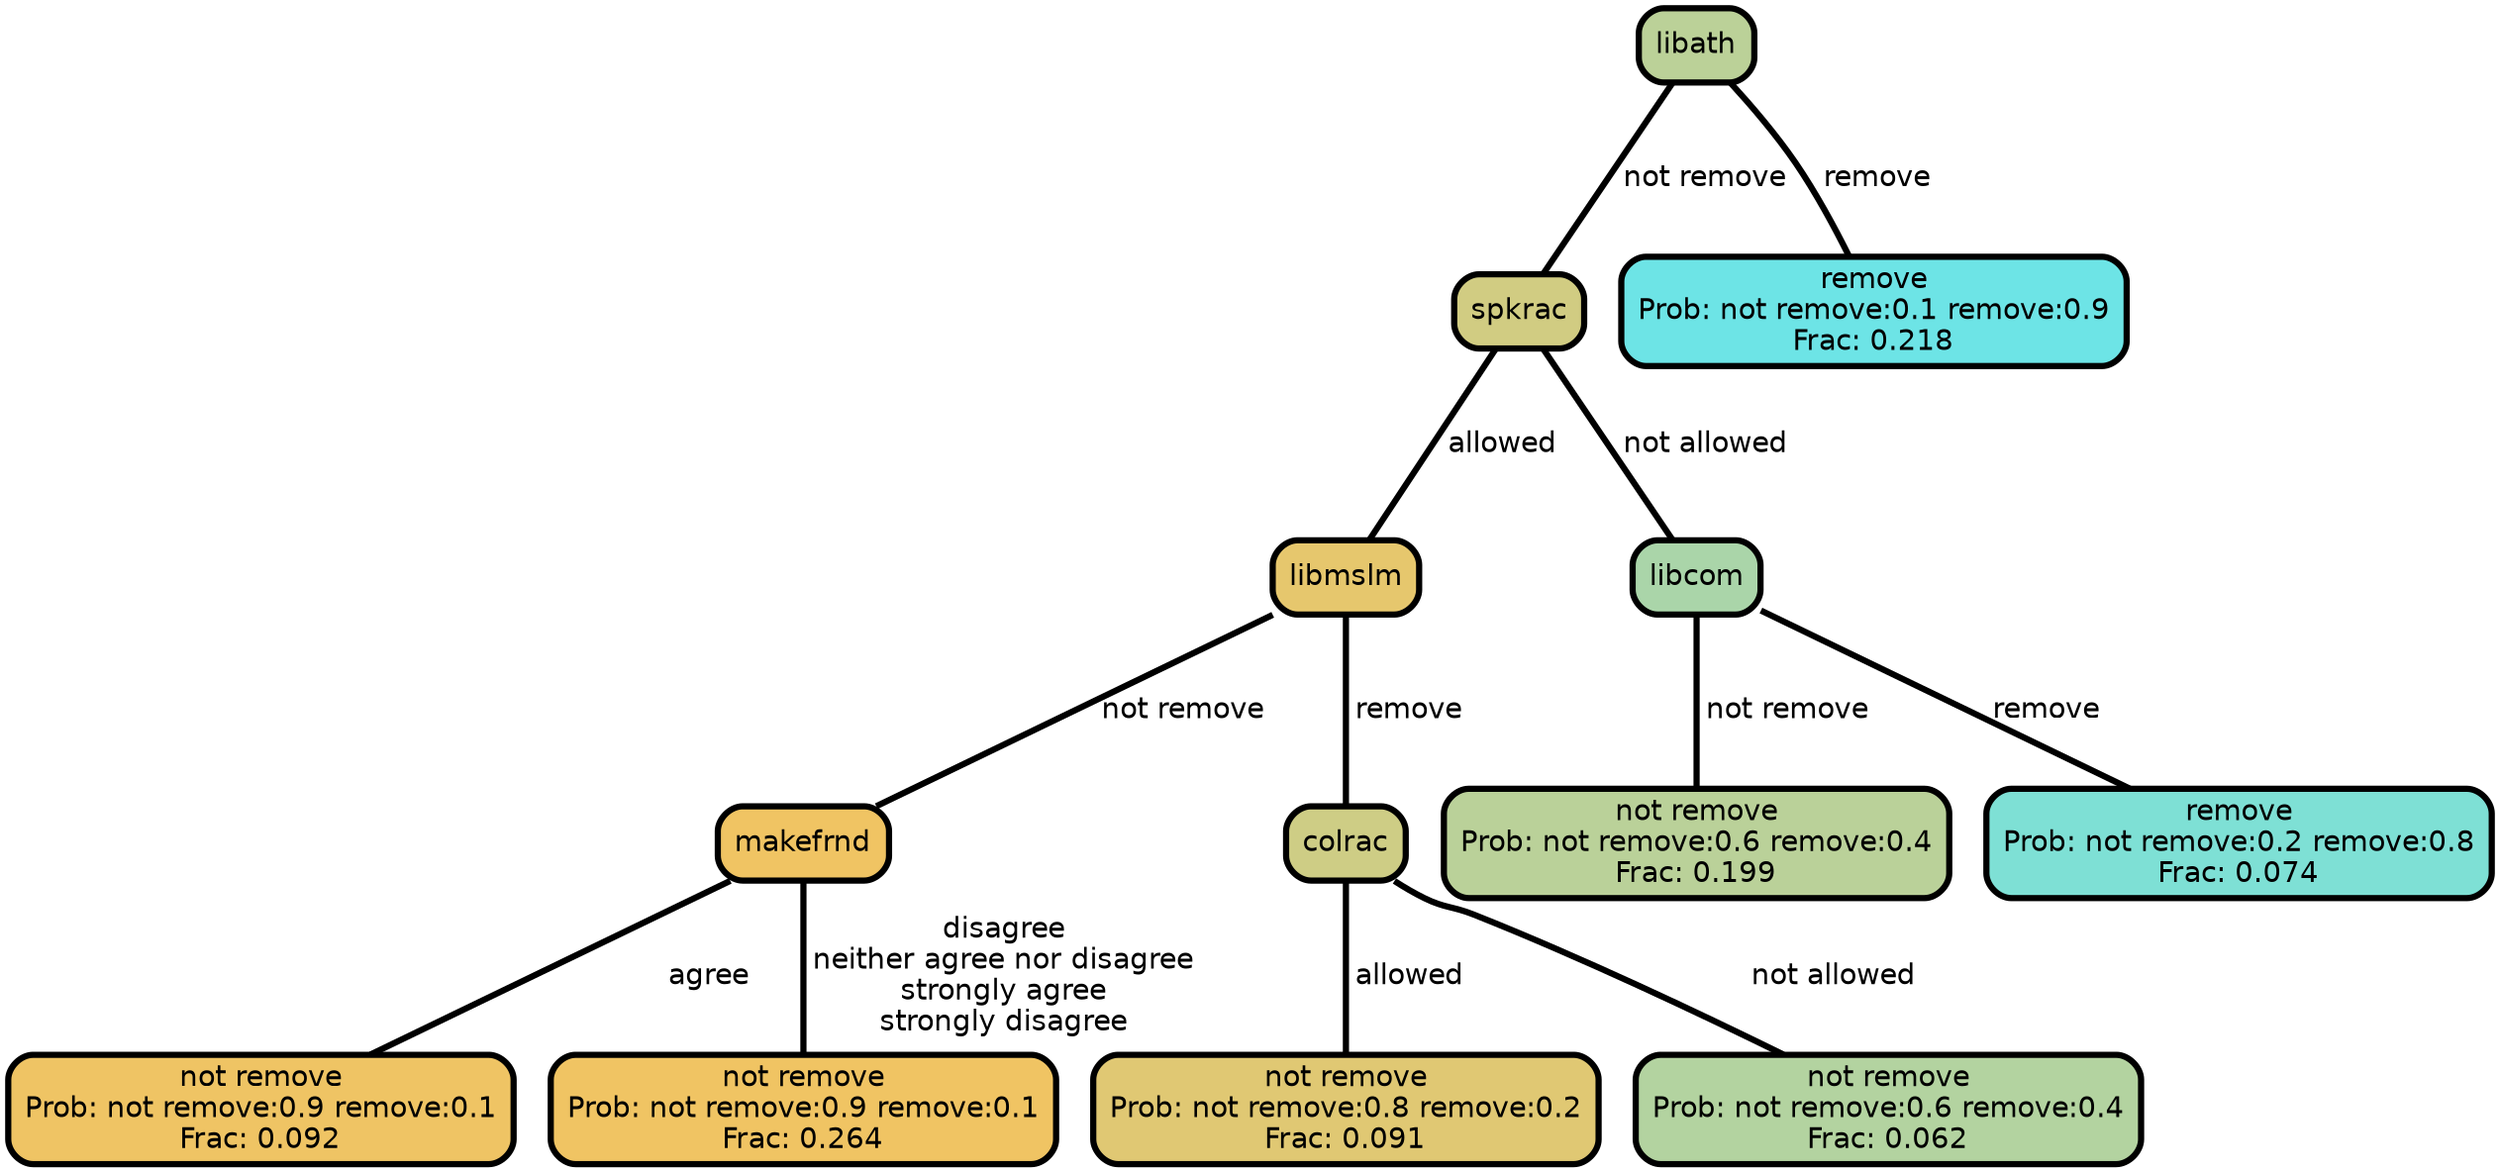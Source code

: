 graph Tree {
node [shape=box, style="filled, rounded",color="black",penwidth="3",fontcolor="black",                 fontname=helvetica] ;
graph [ranksep="0 equally", splines=straight,                 bgcolor=transparent, dpi=200] ;
edge [fontname=helvetica, color=black] ;
0 [label="not remove
Prob: not remove:0.9 remove:0.1
Frac: 0.092", fillcolor="#efc464"] ;
1 [label="makefrnd", fillcolor="#f0c463"] ;
2 [label="not remove
Prob: not remove:0.9 remove:0.1
Frac: 0.264", fillcolor="#f0c463"] ;
3 [label="libmslm", fillcolor="#e6c76d"] ;
4 [label="not remove
Prob: not remove:0.8 remove:0.2
Frac: 0.091", fillcolor="#e0c873"] ;
5 [label="colrac", fillcolor="#cecd85"] ;
6 [label="not remove
Prob: not remove:0.6 remove:0.4
Frac: 0.062", fillcolor="#b3d3a0"] ;
7 [label="spkrac", fillcolor="#d1cc82"] ;
8 [label="not remove
Prob: not remove:0.6 remove:0.4
Frac: 0.199", fillcolor="#bad199"] ;
9 [label="libcom", fillcolor="#aad5a9"] ;
10 [label="remove
Prob: not remove:0.2 remove:0.8
Frac: 0.074", fillcolor="#7ee0d5"] ;
11 [label="libath", fillcolor="#bbd198"] ;
12 [label="remove
Prob: not remove:0.1 remove:0.9
Frac: 0.218", fillcolor="#6de4e6"] ;
1 -- 0 [label=" agree",penwidth=3] ;
1 -- 2 [label=" disagree\n neither agree nor disagree\n strongly agree\n strongly disagree",penwidth=3] ;
3 -- 1 [label=" not remove",penwidth=3] ;
3 -- 5 [label=" remove",penwidth=3] ;
5 -- 4 [label=" allowed",penwidth=3] ;
5 -- 6 [label=" not allowed",penwidth=3] ;
7 -- 3 [label=" allowed",penwidth=3] ;
7 -- 9 [label=" not allowed",penwidth=3] ;
9 -- 8 [label=" not remove",penwidth=3] ;
9 -- 10 [label=" remove",penwidth=3] ;
11 -- 7 [label=" not remove",penwidth=3] ;
11 -- 12 [label=" remove",penwidth=3] ;
{rank = same;}}
